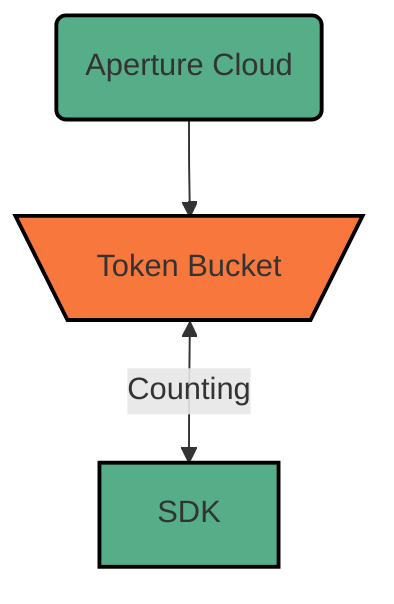 flowchart TD
classDef TokenBucket fill:#F8773D, stroke:#000000,stroke-width:2px;
classDef Service fill:#56AE89,stroke:#000000,stroke-width:2px;


Forward("Aperture Cloud") --> TB
class Forward Service

TB[\Token Bucket/]
class TB TokenBucket

SDK
class SDK Service
TB <-- "Counting" --> SDK